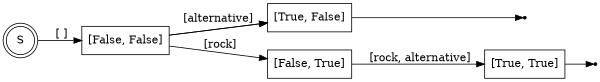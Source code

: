 digraph {
    size=4; 
    splines=false;
    node [shape=record];
    rankdir="LR";
    
    "Result 1" [shape=point]
    "Result 2" [shape=point]
    "S" [shape=doublecircle]

    "S" -> "[False, False]" [label=" [ ]"]
    "[False, False]" -> "[True, False]" [label="[alternative]"]
    "[False, False]" -> "[True, False]" [label=""]
    "[False, False]" -> "[False, True]" [label=" [rock]"]
    "[False, True]" -> "[True, True]" [label=" [rock, alternative]"]
     "[True, False]" -> "Result 1"
    "[True, True]" -> "Result 2"
}
